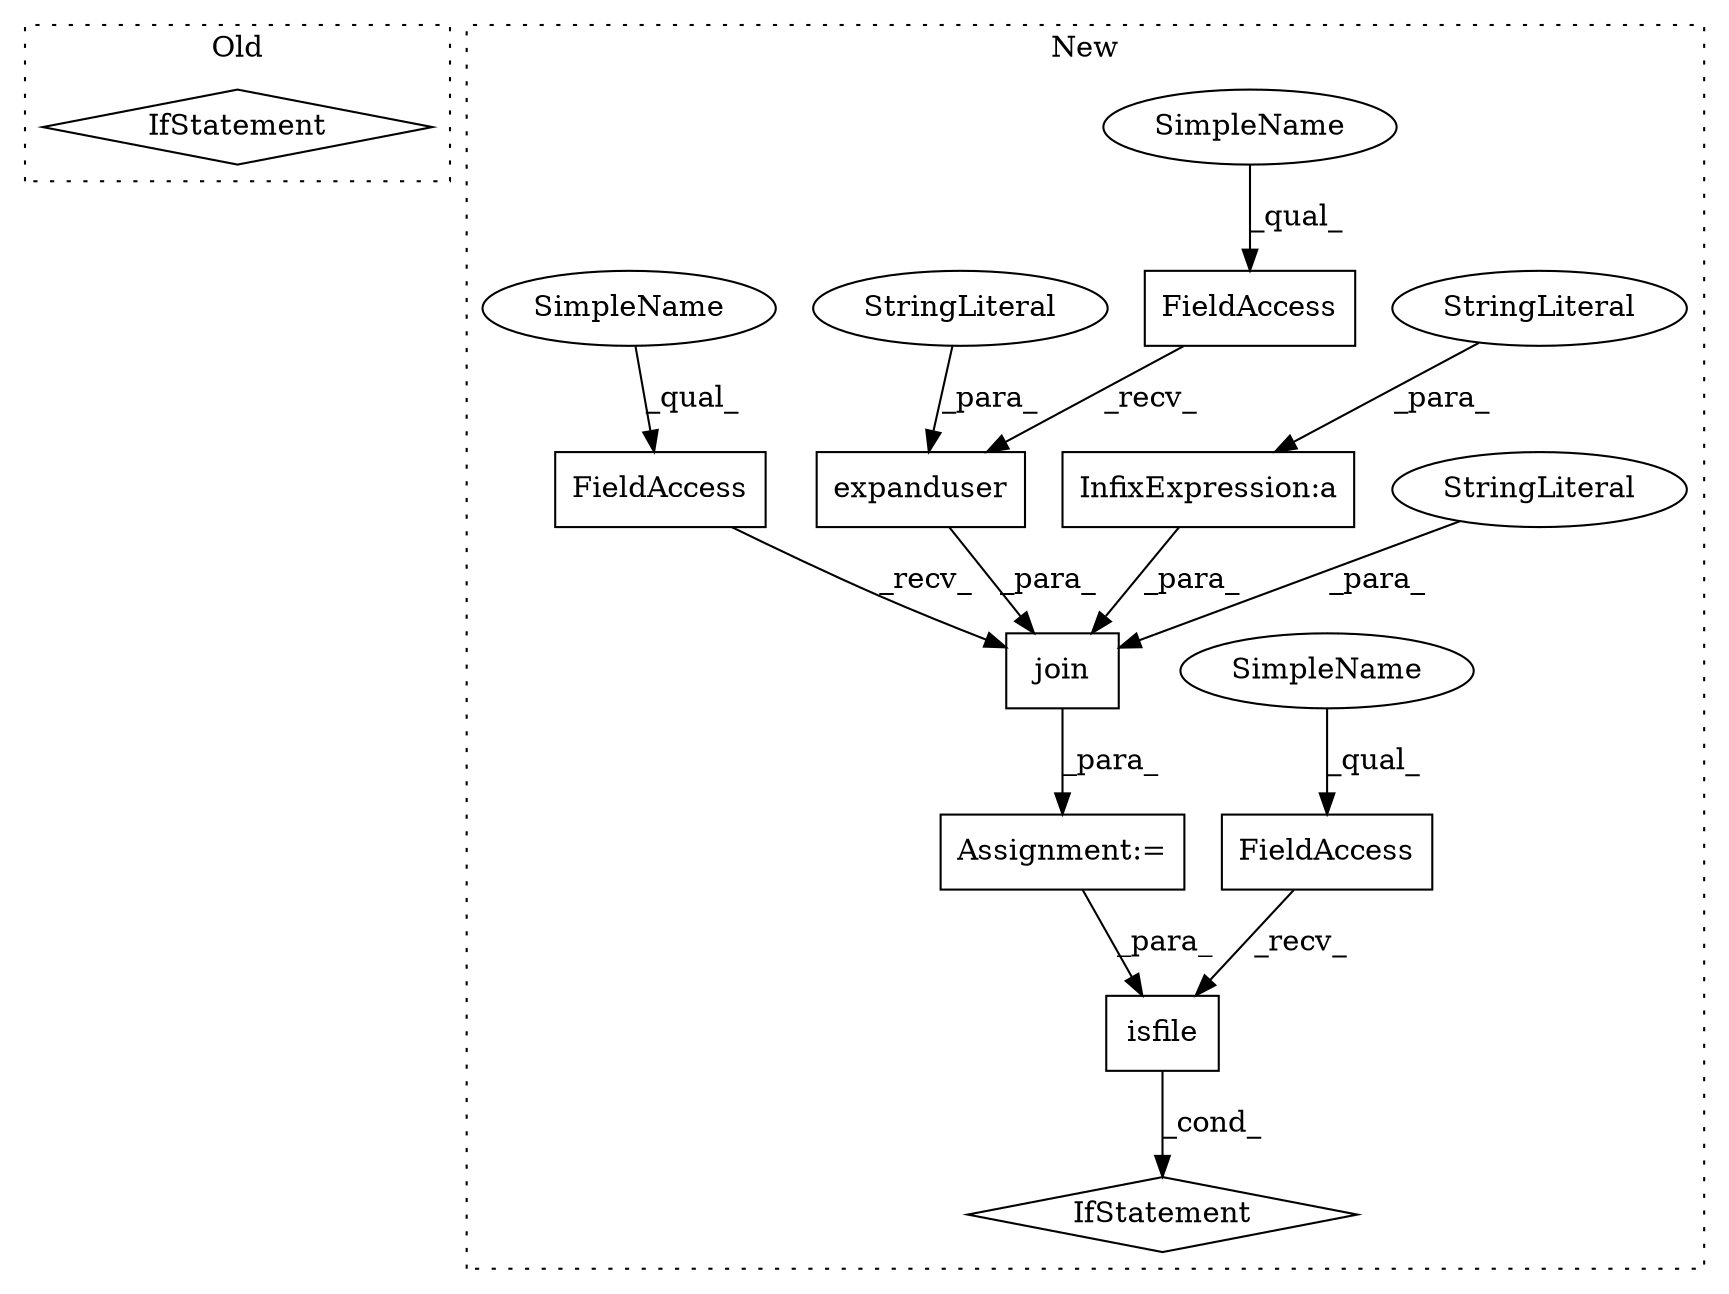 digraph G {
subgraph cluster0 {
1 [label="IfStatement" a="25" s="11608,11619" l="4,2" shape="diamond"];
label = "Old";
style="dotted";
}
subgraph cluster1 {
2 [label="expanduser" a="32" s="10496,10510" l="11,1" shape="box"];
3 [label="FieldAccess" a="22" s="10488" l="7" shape="box"];
4 [label="Assignment:=" a="7" s="10474" l="1" shape="box"];
5 [label="StringLiteral" a="45" s="10507" l="3" shape="ellipse"];
6 [label="join" a="32" s="10483,10539" l="5,1" shape="box"];
7 [label="FieldAccess" a="22" s="10475" l="7" shape="box"];
8 [label="StringLiteral" a="45" s="10512" l="6" shape="ellipse"];
9 [label="FieldAccess" a="22" s="11641" l="7" shape="box"];
10 [label="IfStatement" a="25" s="11637,11728" l="4,2" shape="diamond"];
11 [label="InfixExpression:a" a="27" s="10531" l="3" shape="box"];
12 [label="StringLiteral" a="45" s="10534" l="5" shape="ellipse"];
13 [label="isfile" a="32" s="11649,11664" l="7,1" shape="box"];
14 [label="SimpleName" a="42" s="10488" l="2" shape="ellipse"];
15 [label="SimpleName" a="42" s="11641" l="2" shape="ellipse"];
16 [label="SimpleName" a="42" s="10475" l="2" shape="ellipse"];
label = "New";
style="dotted";
}
2 -> 6 [label="_para_"];
3 -> 2 [label="_recv_"];
4 -> 13 [label="_para_"];
5 -> 2 [label="_para_"];
6 -> 4 [label="_para_"];
7 -> 6 [label="_recv_"];
8 -> 6 [label="_para_"];
9 -> 13 [label="_recv_"];
11 -> 6 [label="_para_"];
12 -> 11 [label="_para_"];
13 -> 10 [label="_cond_"];
14 -> 3 [label="_qual_"];
15 -> 9 [label="_qual_"];
16 -> 7 [label="_qual_"];
}